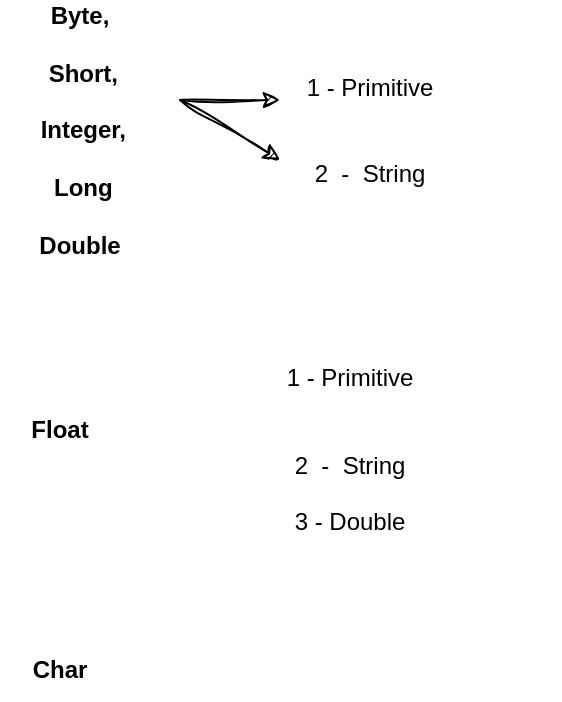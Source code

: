 <mxfile>
    <diagram id="aVaC0oT6tUny3q81R9jw" name="Page-1">
        <mxGraphModel dx="986" dy="441" grid="1" gridSize="10" guides="1" tooltips="1" connect="1" arrows="1" fold="1" page="1" pageScale="1" pageWidth="850" pageHeight="1100" math="0" shadow="0" adaptiveColors="auto">
            <root>
                <mxCell id="0"/>
                <mxCell id="1" parent="0"/>
                <mxCell id="3" value="&lt;b&gt;Byte,&lt;/b&gt;&lt;div&gt;&lt;b&gt;&lt;br&gt;&lt;/b&gt;&lt;/div&gt;&lt;div&gt;&lt;b&gt;&amp;nbsp;Short,&lt;/b&gt;&lt;/div&gt;&lt;div&gt;&lt;b&gt;&lt;br&gt;&lt;/b&gt;&lt;/div&gt;&lt;div&gt;&lt;b&gt;&amp;nbsp;Integer&lt;span style=&quot;background-color: transparent;&quot;&gt;,&lt;/span&gt;&lt;/b&gt;&lt;div&gt;&lt;span style=&quot;background-color: transparent;&quot;&gt;&lt;b&gt;&lt;br&gt;&lt;/b&gt;&lt;/span&gt;&lt;/div&gt;&lt;div&gt;&lt;span style=&quot;background-color: transparent;&quot;&gt;&lt;b&gt;&amp;nbsp;Long&lt;/b&gt;&lt;/span&gt;&lt;/div&gt;&lt;/div&gt;&lt;div&gt;&lt;span style=&quot;background-color: transparent;&quot;&gt;&lt;b&gt;&lt;br&gt;&lt;/b&gt;&lt;/span&gt;&lt;/div&gt;&lt;div&gt;&lt;span style=&quot;background-color: transparent;&quot;&gt;&lt;b&gt;Double&lt;/b&gt;&lt;/span&gt;&lt;/div&gt;" style="text;html=1;align=center;verticalAlign=middle;whiteSpace=wrap;rounded=1;sketch=1;curveFitting=1;jiggle=2;" vertex="1" parent="1">
                    <mxGeometry x="110" y="140" width="60" height="30" as="geometry"/>
                </mxCell>
                <mxCell id="4" value="" style="endArrow=classic;html=1;sketch=1;curveFitting=1;jiggle=2;" edge="1" parent="1">
                    <mxGeometry width="50" height="50" relative="1" as="geometry">
                        <mxPoint x="190" y="140" as="sourcePoint"/>
                        <mxPoint x="240" y="140" as="targetPoint"/>
                    </mxGeometry>
                </mxCell>
                <mxCell id="5" value="1 - Primitive&lt;div&gt;&lt;font color=&quot;#000000&quot;&gt;&lt;br&gt;&lt;/font&gt;&lt;/div&gt;&lt;div&gt;&lt;font color=&quot;#000000&quot;&gt;&lt;br&gt;&lt;/font&gt;&lt;div&gt;2&amp;nbsp; -&amp;nbsp; String&lt;/div&gt;&lt;/div&gt;" style="text;html=1;align=center;verticalAlign=middle;whiteSpace=wrap;rounded=0;" vertex="1" parent="1">
                    <mxGeometry x="190" y="140" width="190" height="30" as="geometry"/>
                </mxCell>
                <mxCell id="6" value="" style="endArrow=classic;html=1;sketch=1;curveFitting=1;jiggle=2;" edge="1" parent="1">
                    <mxGeometry width="50" height="50" relative="1" as="geometry">
                        <mxPoint x="190" y="140" as="sourcePoint"/>
                        <mxPoint x="240" y="170" as="targetPoint"/>
                    </mxGeometry>
                </mxCell>
                <mxCell id="7" value="Float" style="text;html=1;align=center;verticalAlign=middle;whiteSpace=wrap;rounded=0;fontStyle=1" vertex="1" parent="1">
                    <mxGeometry x="100" y="290" width="60" height="30" as="geometry"/>
                </mxCell>
                <mxCell id="8" value="1 - Primitive&lt;div&gt;&lt;font color=&quot;#000000&quot;&gt;&lt;br&gt;&lt;/font&gt;&lt;/div&gt;&lt;div&gt;&lt;font color=&quot;#000000&quot;&gt;&lt;br&gt;&lt;/font&gt;&lt;div&gt;2&amp;nbsp; -&amp;nbsp; String&lt;/div&gt;&lt;/div&gt;&lt;div&gt;&lt;br&gt;&lt;/div&gt;&lt;div&gt;3 - Double&lt;/div&gt;" style="text;html=1;align=center;verticalAlign=middle;whiteSpace=wrap;rounded=0;" vertex="1" parent="1">
                    <mxGeometry x="180" y="300" width="190" height="30" as="geometry"/>
                </mxCell>
                <mxCell id="9" value="Char" style="text;html=1;align=center;verticalAlign=middle;whiteSpace=wrap;rounded=0;fontStyle=1" vertex="1" parent="1">
                    <mxGeometry x="100" y="410" width="60" height="30" as="geometry"/>
                </mxCell>
            </root>
        </mxGraphModel>
    </diagram>
</mxfile>